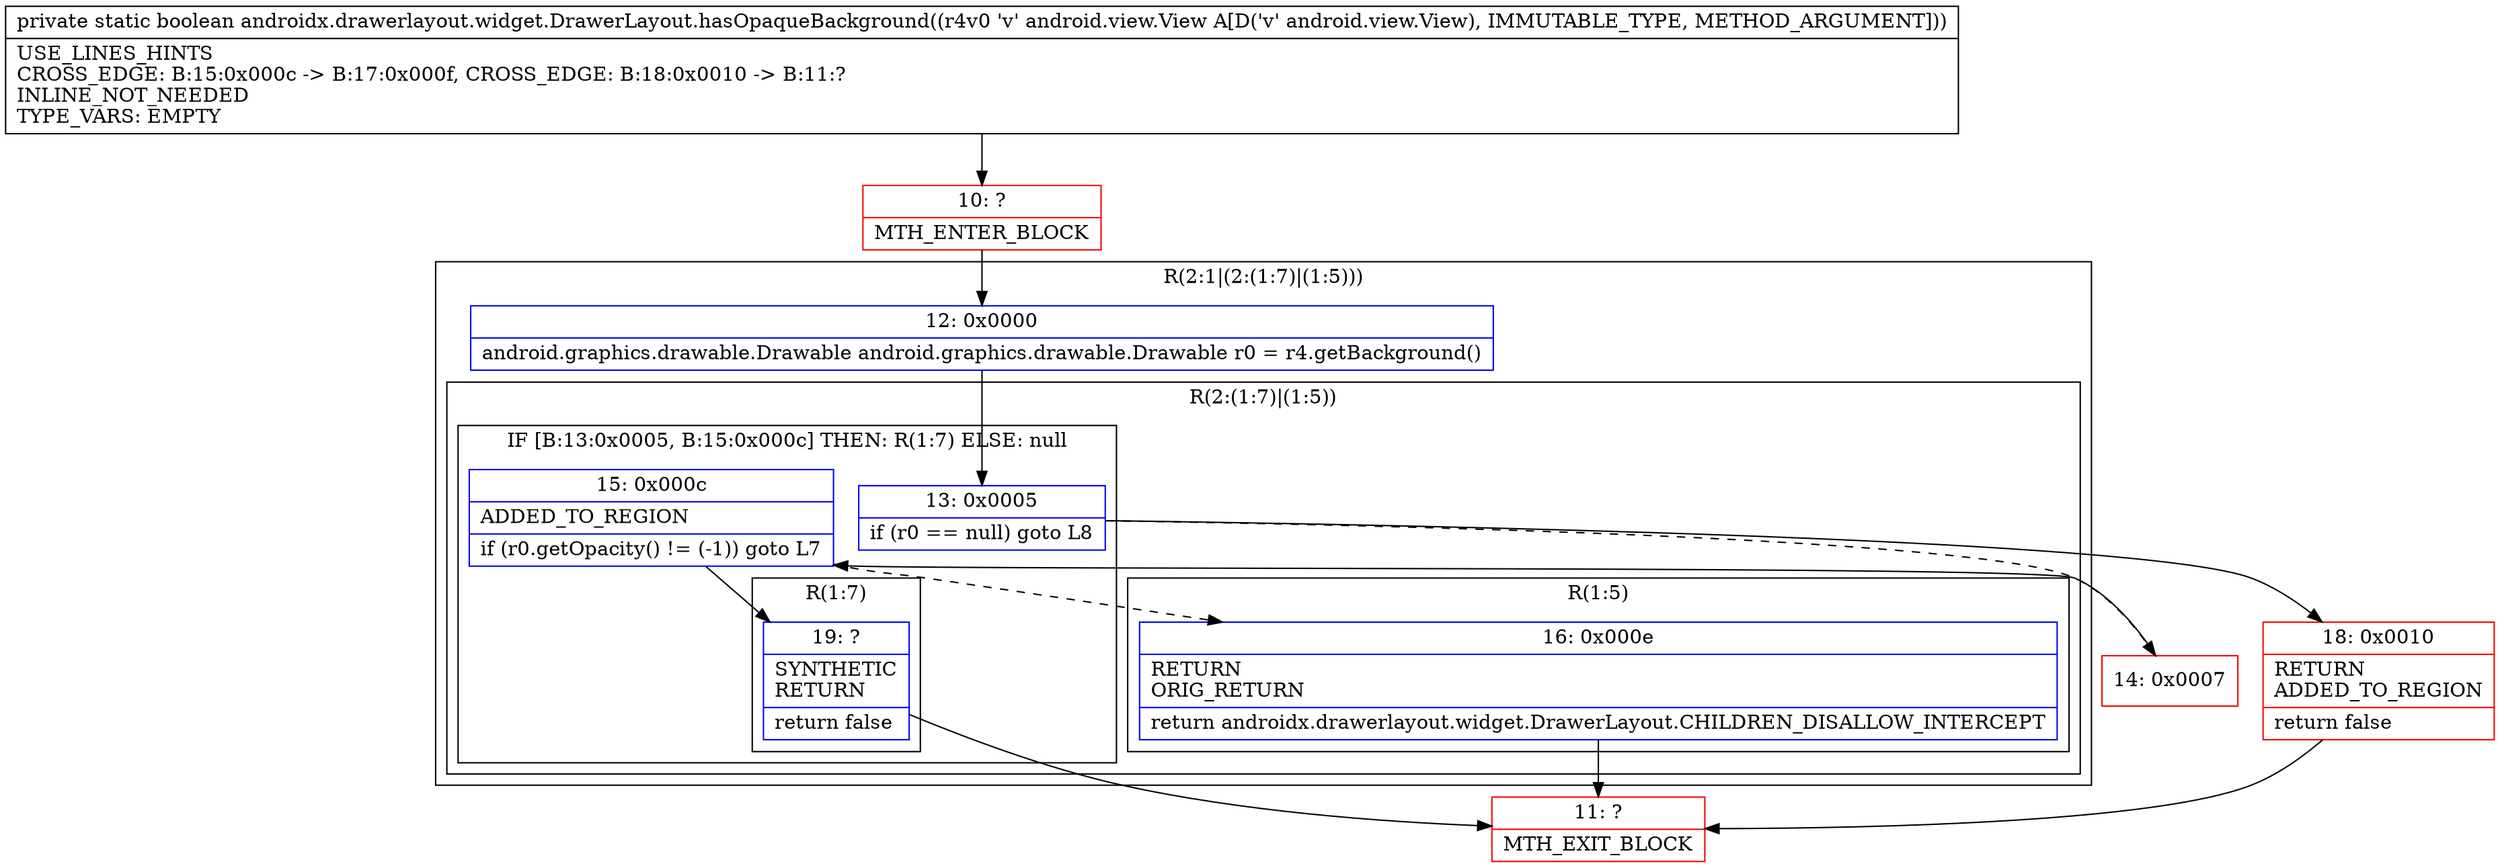 digraph "CFG forandroidx.drawerlayout.widget.DrawerLayout.hasOpaqueBackground(Landroid\/view\/View;)Z" {
subgraph cluster_Region_822187727 {
label = "R(2:1|(2:(1:7)|(1:5)))";
node [shape=record,color=blue];
Node_12 [shape=record,label="{12\:\ 0x0000|android.graphics.drawable.Drawable android.graphics.drawable.Drawable r0 = r4.getBackground()\l}"];
subgraph cluster_Region_1891556878 {
label = "R(2:(1:7)|(1:5))";
node [shape=record,color=blue];
subgraph cluster_IfRegion_968774206 {
label = "IF [B:13:0x0005, B:15:0x000c] THEN: R(1:7) ELSE: null";
node [shape=record,color=blue];
Node_13 [shape=record,label="{13\:\ 0x0005|if (r0 == null) goto L8\l}"];
Node_15 [shape=record,label="{15\:\ 0x000c|ADDED_TO_REGION\l|if (r0.getOpacity() != (\-1)) goto L7\l}"];
subgraph cluster_Region_615427903 {
label = "R(1:7)";
node [shape=record,color=blue];
Node_19 [shape=record,label="{19\:\ ?|SYNTHETIC\lRETURN\l|return false\l}"];
}
}
subgraph cluster_Region_1564717437 {
label = "R(1:5)";
node [shape=record,color=blue];
Node_16 [shape=record,label="{16\:\ 0x000e|RETURN\lORIG_RETURN\l|return androidx.drawerlayout.widget.DrawerLayout.CHILDREN_DISALLOW_INTERCEPT\l}"];
}
}
}
Node_10 [shape=record,color=red,label="{10\:\ ?|MTH_ENTER_BLOCK\l}"];
Node_14 [shape=record,color=red,label="{14\:\ 0x0007}"];
Node_11 [shape=record,color=red,label="{11\:\ ?|MTH_EXIT_BLOCK\l}"];
Node_18 [shape=record,color=red,label="{18\:\ 0x0010|RETURN\lADDED_TO_REGION\l|return false\l}"];
MethodNode[shape=record,label="{private static boolean androidx.drawerlayout.widget.DrawerLayout.hasOpaqueBackground((r4v0 'v' android.view.View A[D('v' android.view.View), IMMUTABLE_TYPE, METHOD_ARGUMENT]))  | USE_LINES_HINTS\lCROSS_EDGE: B:15:0x000c \-\> B:17:0x000f, CROSS_EDGE: B:18:0x0010 \-\> B:11:?\lINLINE_NOT_NEEDED\lTYPE_VARS: EMPTY\l}"];
MethodNode -> Node_10;Node_12 -> Node_13;
Node_13 -> Node_14[style=dashed];
Node_13 -> Node_18;
Node_15 -> Node_16[style=dashed];
Node_15 -> Node_19;
Node_19 -> Node_11;
Node_16 -> Node_11;
Node_10 -> Node_12;
Node_14 -> Node_15;
Node_18 -> Node_11;
}

